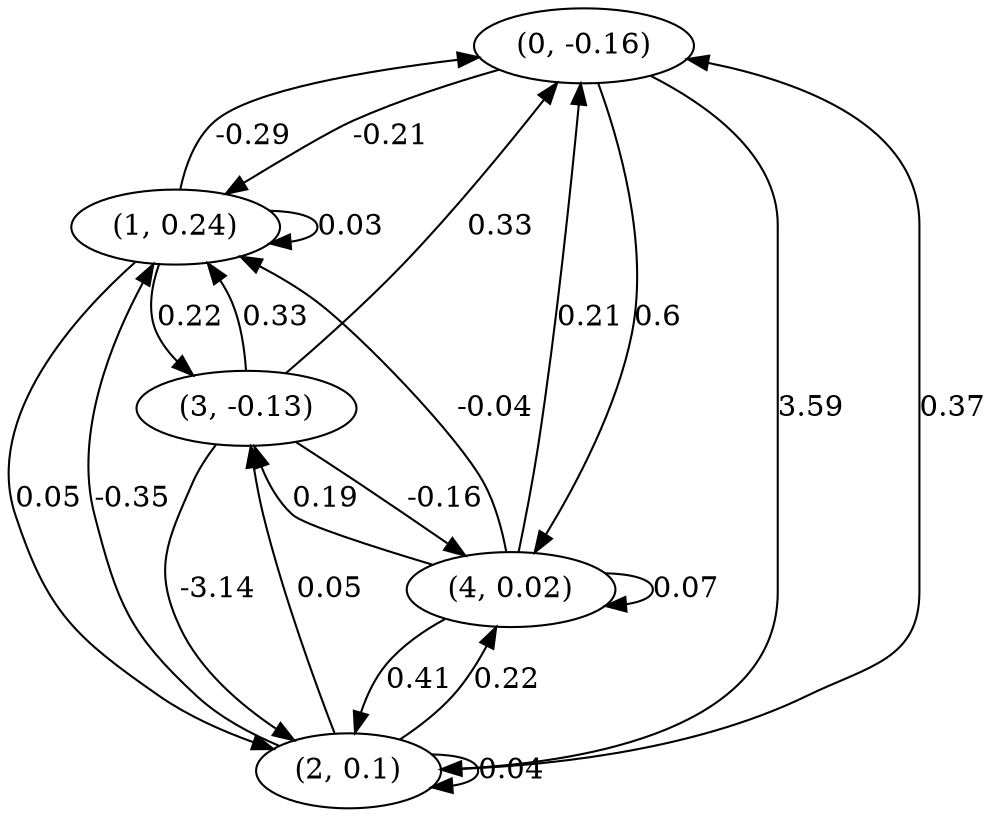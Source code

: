 digraph {
    0 [ label = "(0, -0.16)" ]
    1 [ label = "(1, 0.24)" ]
    2 [ label = "(2, 0.1)" ]
    3 [ label = "(3, -0.13)" ]
    4 [ label = "(4, 0.02)" ]
    1 -> 1 [ label = "0.03" ]
    2 -> 2 [ label = "0.04" ]
    4 -> 4 [ label = "0.07" ]
    1 -> 0 [ label = "-0.29" ]
    2 -> 0 [ label = "0.37" ]
    3 -> 0 [ label = "0.33" ]
    4 -> 0 [ label = "0.21" ]
    0 -> 1 [ label = "-0.21" ]
    2 -> 1 [ label = "-0.35" ]
    3 -> 1 [ label = "0.33" ]
    4 -> 1 [ label = "-0.04" ]
    0 -> 2 [ label = "3.59" ]
    1 -> 2 [ label = "0.05" ]
    3 -> 2 [ label = "-3.14" ]
    4 -> 2 [ label = "0.41" ]
    1 -> 3 [ label = "0.22" ]
    2 -> 3 [ label = "0.05" ]
    4 -> 3 [ label = "0.19" ]
    0 -> 4 [ label = "0.6" ]
    2 -> 4 [ label = "0.22" ]
    3 -> 4 [ label = "-0.16" ]
}

